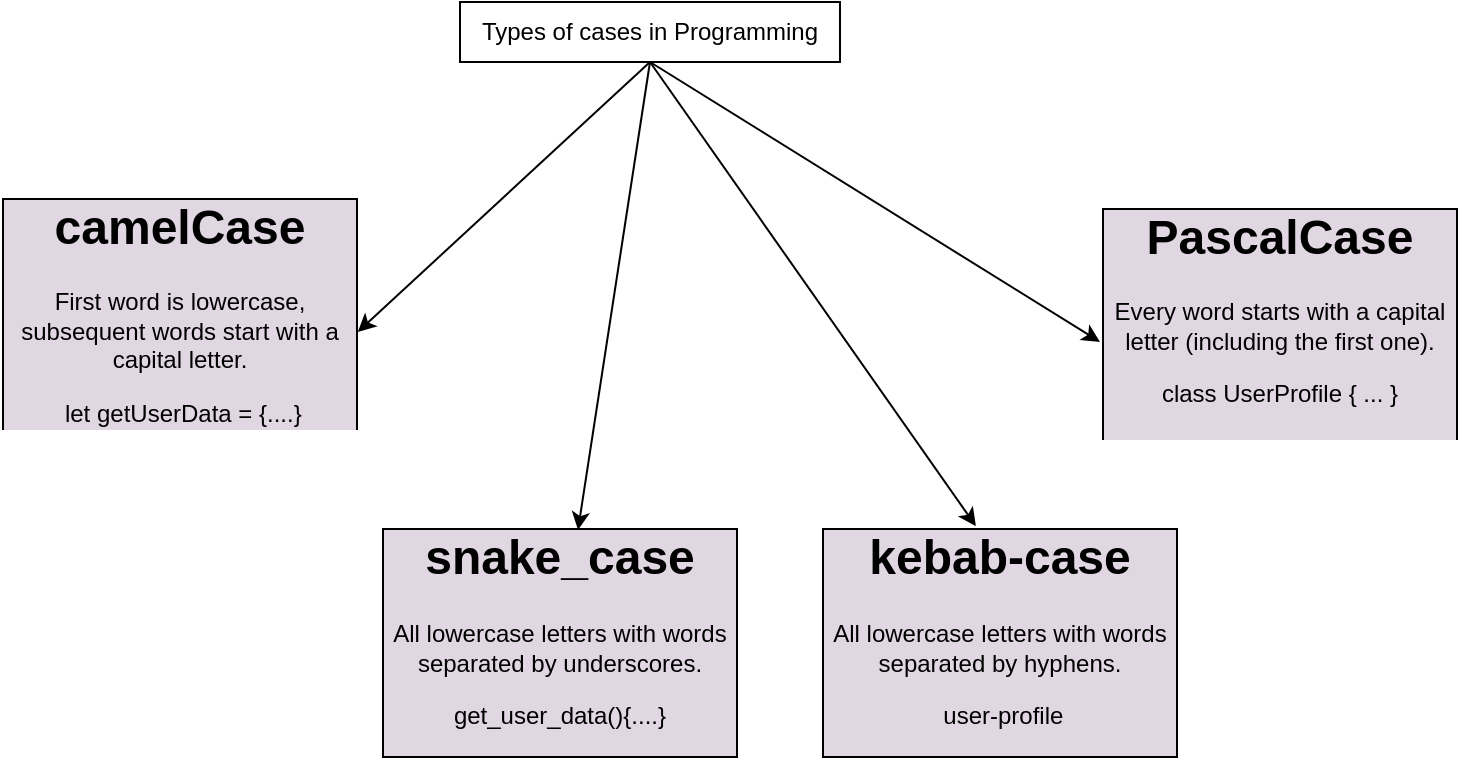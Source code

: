 <mxfile>
    <diagram id="xS9Ljah16oaqcT3a7scy" name="Page-1">
        <mxGraphModel dx="861" dy="681" grid="1" gridSize="10" guides="1" tooltips="1" connect="1" arrows="1" fold="1" page="1" pageScale="1" pageWidth="850" pageHeight="1100" math="0" shadow="0">
            <root>
                <mxCell id="0"/>
                <mxCell id="1" parent="0"/>
                <mxCell id="2" value="&lt;h1 style=&quot;margin-top: 0px;&quot;&gt;snake_case&lt;/h1&gt;&lt;p&gt;All lowercase letters with words separated by underscores.&lt;/p&gt;&lt;p&gt;get_user_data(){....}&lt;/p&gt;" style="text;html=1;whiteSpace=wrap;overflow=hidden;rounded=0;verticalAlign=middle;align=center;labelBorderColor=default;labelBackgroundColor=#E1D7E3;" parent="1" vertex="1">
                    <mxGeometry x="220" y="280" width="180" height="120" as="geometry"/>
                </mxCell>
                <mxCell id="3" value="&lt;h1 style=&quot;margin-top: 0px;&quot;&gt;camelCase&lt;/h1&gt;&lt;p&gt;First word is lowercase, subsequent words start with a capital letter.&lt;/p&gt;&lt;p&gt;&amp;nbsp;let getUserData = {....}&lt;/p&gt;" style="text;html=1;whiteSpace=wrap;overflow=hidden;rounded=0;movable=1;resizable=1;rotatable=1;deletable=1;editable=1;locked=0;connectable=1;strokeColor=none;fillColor=none;strokeWidth=3;gradientColor=none;align=center;verticalAlign=middle;labelBorderColor=default;labelBackgroundColor=#E1D7E3;" parent="1" vertex="1">
                    <mxGeometry x="30" y="115" width="180" height="120" as="geometry"/>
                </mxCell>
                <mxCell id="4" value="Types of cases in Programming" style="rounded=0;whiteSpace=wrap;html=1;" parent="1" vertex="1">
                    <mxGeometry x="260" y="20" width="190" height="30" as="geometry"/>
                </mxCell>
                <mxCell id="5" value="&lt;h1 style=&quot;margin-top: 0px;&quot;&gt;PascalCase&lt;/h1&gt;&lt;p&gt; Every word starts with a capital letter (including the first one).&lt;/p&gt;&lt;p&gt;class UserProfile { ... }&lt;/p&gt;&lt;div&gt;&lt;br&gt;&lt;/div&gt;" style="text;html=1;whiteSpace=wrap;overflow=hidden;rounded=0;align=center;verticalAlign=middle;labelBorderColor=default;labelBackgroundColor=#E1D7E3;" parent="1" vertex="1">
                    <mxGeometry x="580" y="120" width="180" height="120" as="geometry"/>
                </mxCell>
                <mxCell id="6" value="&lt;h1 style=&quot;margin-top: 0px;&quot;&gt;kebab-case&lt;/h1&gt;&lt;p&gt;All lowercase letters with words separated by hyphens.&lt;/p&gt;&lt;p&gt;&amp;nbsp;user-profile&lt;/p&gt;" style="text;html=1;whiteSpace=wrap;overflow=hidden;rounded=0;verticalAlign=middle;align=center;labelBorderColor=default;textShadow=0;labelBackgroundColor=#E1D7E3;" parent="1" vertex="1">
                    <mxGeometry x="440" y="280" width="180" height="120" as="geometry"/>
                </mxCell>
                <mxCell id="11" value="" style="endArrow=classic;html=1;entryX=0.994;entryY=0.583;entryDx=0;entryDy=0;entryPerimeter=0;exitX=0.5;exitY=1;exitDx=0;exitDy=0;" parent="1" source="4" target="3" edge="1">
                    <mxGeometry width="50" height="50" relative="1" as="geometry">
                        <mxPoint x="360" y="60" as="sourcePoint"/>
                        <mxPoint x="440" y="180" as="targetPoint"/>
                    </mxGeometry>
                </mxCell>
                <mxCell id="12" value="" style="endArrow=classic;html=1;exitX=0.5;exitY=1;exitDx=0;exitDy=0;entryX=0.55;entryY=0.033;entryDx=0;entryDy=0;entryPerimeter=0;" parent="1" source="4" target="2" edge="1">
                    <mxGeometry width="50" height="50" relative="1" as="geometry">
                        <mxPoint x="350" y="60" as="sourcePoint"/>
                        <mxPoint x="440" y="180" as="targetPoint"/>
                    </mxGeometry>
                </mxCell>
                <mxCell id="13" value="" style="endArrow=classic;html=1;exitX=0.5;exitY=1;exitDx=0;exitDy=0;entryX=0.433;entryY=0.017;entryDx=0;entryDy=0;entryPerimeter=0;" parent="1" source="4" target="6" edge="1">
                    <mxGeometry width="50" height="50" relative="1" as="geometry">
                        <mxPoint x="390" y="230" as="sourcePoint"/>
                        <mxPoint x="440" y="180" as="targetPoint"/>
                    </mxGeometry>
                </mxCell>
                <mxCell id="14" value="" style="endArrow=classic;html=1;entryX=0;entryY=0.583;entryDx=0;entryDy=0;entryPerimeter=0;exitX=0.5;exitY=1;exitDx=0;exitDy=0;" parent="1" source="4" target="5" edge="1">
                    <mxGeometry width="50" height="50" relative="1" as="geometry">
                        <mxPoint x="390" y="230" as="sourcePoint"/>
                        <mxPoint x="440" y="180" as="targetPoint"/>
                    </mxGeometry>
                </mxCell>
            </root>
        </mxGraphModel>
    </diagram>
</mxfile>